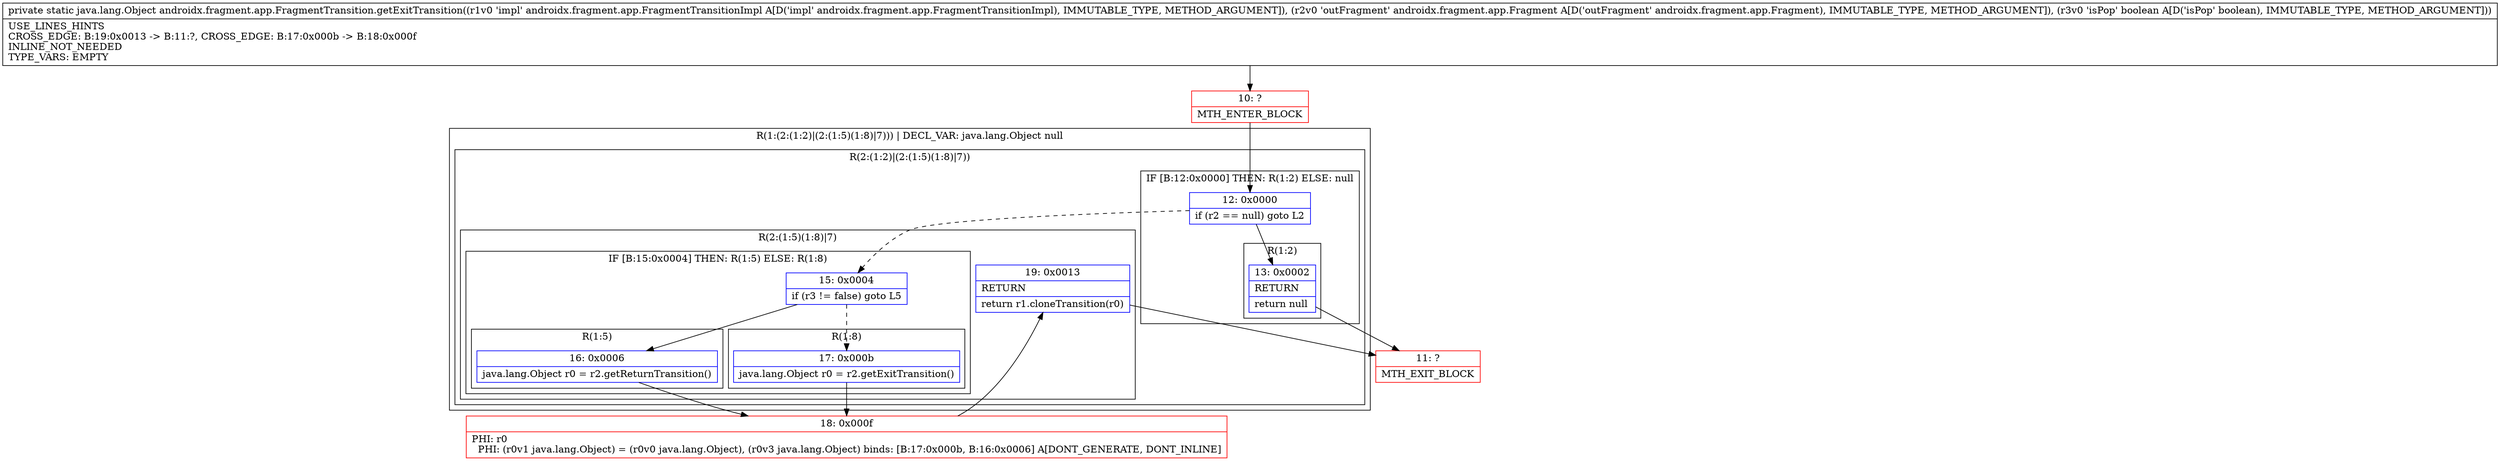 digraph "CFG forandroidx.fragment.app.FragmentTransition.getExitTransition(Landroidx\/fragment\/app\/FragmentTransitionImpl;Landroidx\/fragment\/app\/Fragment;Z)Ljava\/lang\/Object;" {
subgraph cluster_Region_1395884159 {
label = "R(1:(2:(1:2)|(2:(1:5)(1:8)|7))) | DECL_VAR: java.lang.Object null\l";
node [shape=record,color=blue];
subgraph cluster_Region_91645086 {
label = "R(2:(1:2)|(2:(1:5)(1:8)|7))";
node [shape=record,color=blue];
subgraph cluster_IfRegion_1275040765 {
label = "IF [B:12:0x0000] THEN: R(1:2) ELSE: null";
node [shape=record,color=blue];
Node_12 [shape=record,label="{12\:\ 0x0000|if (r2 == null) goto L2\l}"];
subgraph cluster_Region_1499209643 {
label = "R(1:2)";
node [shape=record,color=blue];
Node_13 [shape=record,label="{13\:\ 0x0002|RETURN\l|return null\l}"];
}
}
subgraph cluster_Region_379800711 {
label = "R(2:(1:5)(1:8)|7)";
node [shape=record,color=blue];
subgraph cluster_IfRegion_541558873 {
label = "IF [B:15:0x0004] THEN: R(1:5) ELSE: R(1:8)";
node [shape=record,color=blue];
Node_15 [shape=record,label="{15\:\ 0x0004|if (r3 != false) goto L5\l}"];
subgraph cluster_Region_843960029 {
label = "R(1:5)";
node [shape=record,color=blue];
Node_16 [shape=record,label="{16\:\ 0x0006|java.lang.Object r0 = r2.getReturnTransition()\l}"];
}
subgraph cluster_Region_1753222908 {
label = "R(1:8)";
node [shape=record,color=blue];
Node_17 [shape=record,label="{17\:\ 0x000b|java.lang.Object r0 = r2.getExitTransition()\l}"];
}
}
Node_19 [shape=record,label="{19\:\ 0x0013|RETURN\l|return r1.cloneTransition(r0)\l}"];
}
}
}
Node_10 [shape=record,color=red,label="{10\:\ ?|MTH_ENTER_BLOCK\l}"];
Node_11 [shape=record,color=red,label="{11\:\ ?|MTH_EXIT_BLOCK\l}"];
Node_18 [shape=record,color=red,label="{18\:\ 0x000f|PHI: r0 \l  PHI: (r0v1 java.lang.Object) = (r0v0 java.lang.Object), (r0v3 java.lang.Object) binds: [B:17:0x000b, B:16:0x0006] A[DONT_GENERATE, DONT_INLINE]\l}"];
MethodNode[shape=record,label="{private static java.lang.Object androidx.fragment.app.FragmentTransition.getExitTransition((r1v0 'impl' androidx.fragment.app.FragmentTransitionImpl A[D('impl' androidx.fragment.app.FragmentTransitionImpl), IMMUTABLE_TYPE, METHOD_ARGUMENT]), (r2v0 'outFragment' androidx.fragment.app.Fragment A[D('outFragment' androidx.fragment.app.Fragment), IMMUTABLE_TYPE, METHOD_ARGUMENT]), (r3v0 'isPop' boolean A[D('isPop' boolean), IMMUTABLE_TYPE, METHOD_ARGUMENT]))  | USE_LINES_HINTS\lCROSS_EDGE: B:19:0x0013 \-\> B:11:?, CROSS_EDGE: B:17:0x000b \-\> B:18:0x000f\lINLINE_NOT_NEEDED\lTYPE_VARS: EMPTY\l}"];
MethodNode -> Node_10;Node_12 -> Node_13;
Node_12 -> Node_15[style=dashed];
Node_13 -> Node_11;
Node_15 -> Node_16;
Node_15 -> Node_17[style=dashed];
Node_16 -> Node_18;
Node_17 -> Node_18;
Node_19 -> Node_11;
Node_10 -> Node_12;
Node_18 -> Node_19;
}

